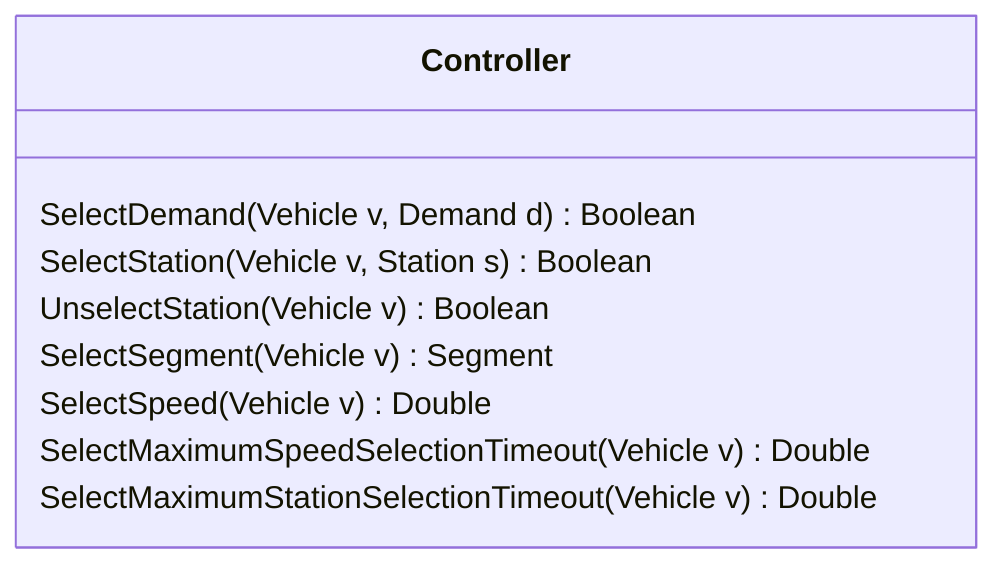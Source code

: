 classDiagram
    direction LR

    class Controller {
        SelectDemand(Vehicle v, Demand d) Boolean
        SelectStation(Vehicle v, Station s) Boolean
        UnselectStation(Vehicle v) Boolean
        SelectSegment(Vehicle v) Segment
        SelectSpeed(Vehicle v) Double
        SelectMaximumSpeedSelectionTimeout(Vehicle v) Double
        SelectMaximumStationSelectionTimeout(Vehicle v) Double
    }